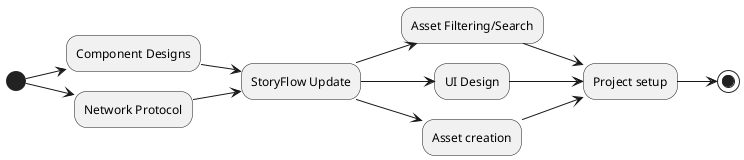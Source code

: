 @startuml
left to right direction
(*) --> "Component Designs" AS cd
(*) --> "Network Protocol" AS np
cd --> "StoryFlow Update" AS sfu
np --> sfu
sfu --> "Asset Filtering/Search" AS afs 
sfu --> "UI Design" AS uid 
sfu --> "Asset creation" AS ac 
afs --> "Project setup" AS ps
uid --> ps
ac --> ps
ps --> (*)
@enduml